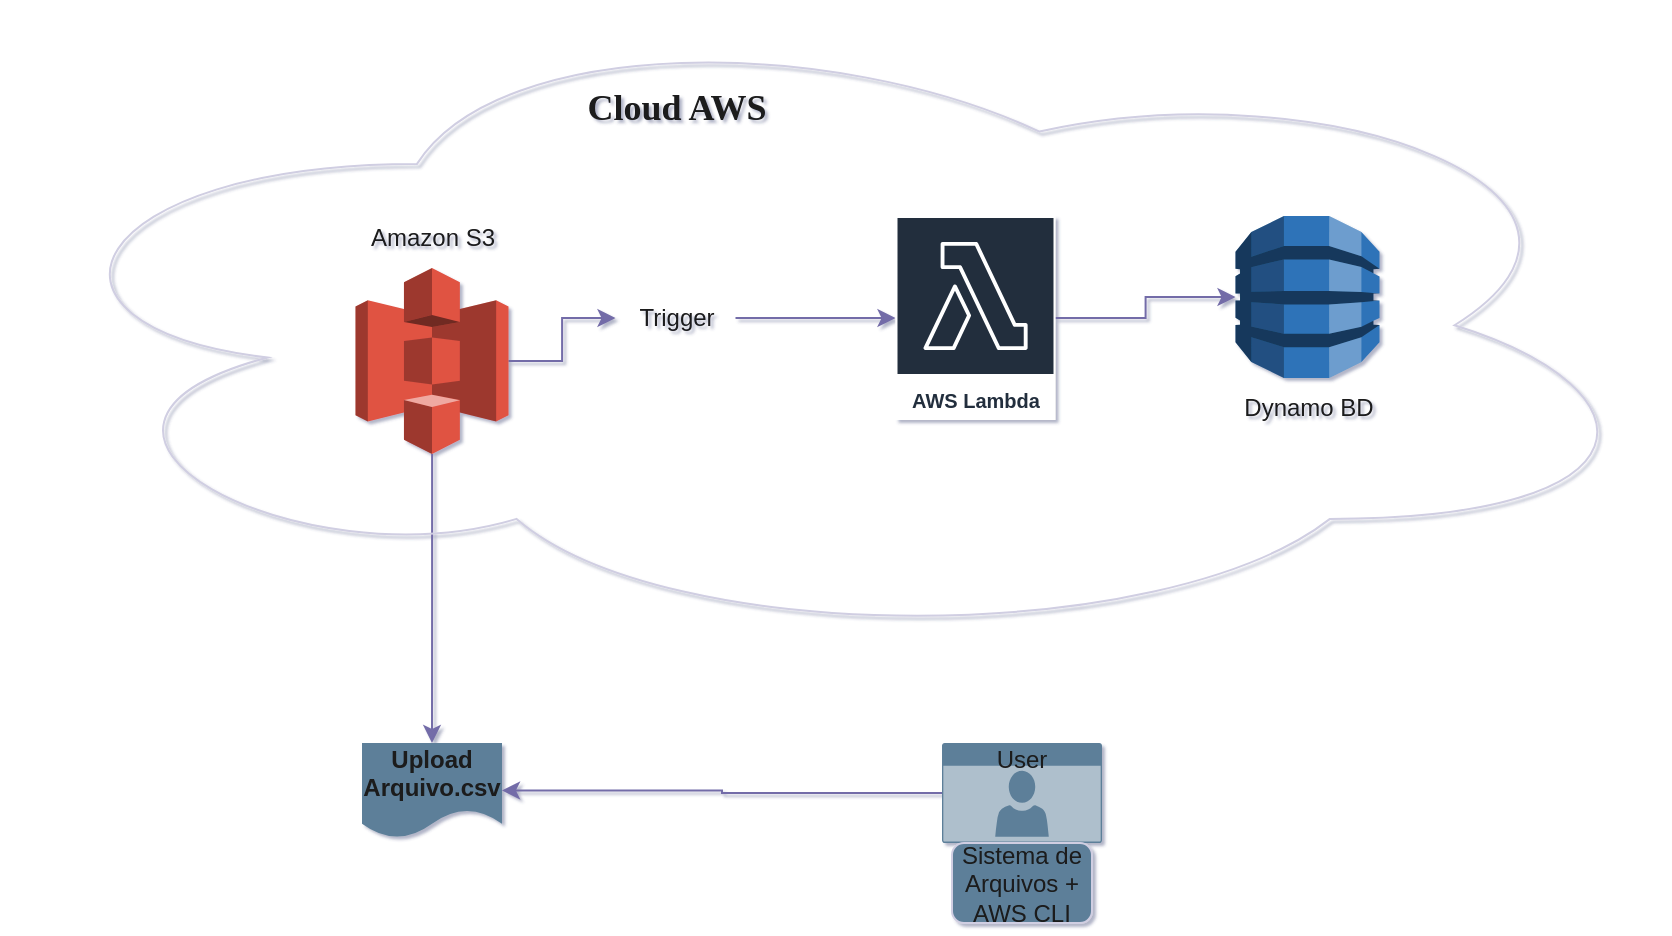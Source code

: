 <mxfile version="28.1.2">
  <diagram name="Página-1" id="FYqhoamfVeptjdHhNLTC">
    <mxGraphModel grid="1" page="1" gridSize="10" guides="1" tooltips="1" connect="1" arrows="1" fold="1" pageScale="1" pageWidth="827" pageHeight="1169" background="none" math="0" shadow="1">
      <root>
        <mxCell id="0" />
        <mxCell id="1" parent="0" />
        <mxCell id="us-UskLDHtqsXbpNX3MY-5" value="" style="edgeStyle=orthogonalEdgeStyle;rounded=0;orthogonalLoop=1;jettySize=auto;html=1;strokeColor=#736CA8;fontColor=#1A1A1A;" edge="1" parent="1" source="us-UskLDHtqsXbpNX3MY-2" target="us-UskLDHtqsXbpNX3MY-4">
          <mxGeometry relative="1" as="geometry" />
        </mxCell>
        <mxCell id="us-UskLDHtqsXbpNX3MY-2" value="User" style="html=1;whiteSpace=wrap;strokeColor=none;fillColor=#5D7F99;labelPosition=center;verticalLabelPosition=middle;verticalAlign=top;align=center;fontSize=12;outlineConnect=0;spacingTop=-6;fontColor=#1A1A1A;sketch=0;shape=mxgraph.sitemap.user;labelBackgroundColor=none;" vertex="1" parent="1">
          <mxGeometry x="450" y="337.5" width="80" height="50" as="geometry" />
        </mxCell>
        <mxCell id="us-UskLDHtqsXbpNX3MY-3" value="Sistema de Arquivos +&lt;div&gt;AWS CLI&lt;/div&gt;" style="whiteSpace=wrap;html=1;rounded=1;labelBackgroundColor=none;fillColor=#5D7F99;strokeColor=#D0CEE2;fontColor=#1A1A1A;" vertex="1" parent="1">
          <mxGeometry x="455" y="387.5" width="70" height="40" as="geometry" />
        </mxCell>
        <mxCell id="us-UskLDHtqsXbpNX3MY-4" value="&lt;div&gt;&lt;b style=&quot;background-color: transparent; color: light-dark(rgb(26, 26, 26), rgb(215, 215, 215));&quot;&gt;Upload Arquivo.csv&lt;/b&gt;&lt;/div&gt;" style="shape=document;whiteSpace=wrap;html=1;boundedLbl=1;verticalAlign=top;fillColor=#5D7F99;strokeColor=none;fontColor=#1A1A1A;spacingTop=-6;sketch=0;labelBackgroundColor=none;" vertex="1" parent="1">
          <mxGeometry x="160" y="337.5" width="70" height="47.5" as="geometry" />
        </mxCell>
        <mxCell id="us-UskLDHtqsXbpNX3MY-7" value="" style="edgeStyle=orthogonalEdgeStyle;rounded=0;orthogonalLoop=1;jettySize=auto;html=1;strokeColor=#736CA8;fontColor=#1A1A1A;" edge="1" parent="1" source="us-UskLDHtqsXbpNX3MY-6" target="us-UskLDHtqsXbpNX3MY-4">
          <mxGeometry relative="1" as="geometry" />
        </mxCell>
        <mxCell id="us-UskLDHtqsXbpNX3MY-11" value="" style="edgeStyle=orthogonalEdgeStyle;rounded=0;orthogonalLoop=1;jettySize=auto;html=1;strokeColor=#736CA8;fontColor=#1A1A1A;" edge="1" parent="1" source="us-UskLDHtqsXbpNX3MY-6" target="us-UskLDHtqsXbpNX3MY-10">
          <mxGeometry relative="1" as="geometry" />
        </mxCell>
        <mxCell id="us-UskLDHtqsXbpNX3MY-6" value="" style="outlineConnect=0;dashed=0;verticalLabelPosition=bottom;verticalAlign=top;align=center;html=1;shape=mxgraph.aws3.s3;fillColor=#E05243;gradientColor=none;strokeColor=#D0CEE2;fontColor=#1A1A1A;" vertex="1" parent="1">
          <mxGeometry x="156.75" y="100" width="76.5" height="93" as="geometry" />
        </mxCell>
        <mxCell id="us-UskLDHtqsXbpNX3MY-9" value="Amazon S3" style="text;html=1;align=center;verticalAlign=middle;resizable=0;points=[];autosize=1;strokeColor=none;fillColor=none;fontColor=#1A1A1A;" vertex="1" parent="1">
          <mxGeometry x="150" y="70" width="90" height="30" as="geometry" />
        </mxCell>
        <mxCell id="us-UskLDHtqsXbpNX3MY-15" value="" style="edgeStyle=orthogonalEdgeStyle;rounded=0;orthogonalLoop=1;jettySize=auto;html=1;strokeColor=#736CA8;fontColor=#1A1A1A;" edge="1" parent="1" source="us-UskLDHtqsXbpNX3MY-10" target="us-UskLDHtqsXbpNX3MY-14">
          <mxGeometry relative="1" as="geometry" />
        </mxCell>
        <mxCell id="us-UskLDHtqsXbpNX3MY-10" value="Trigger" style="text;html=1;align=center;verticalAlign=middle;resizable=0;points=[];autosize=1;strokeColor=none;fillColor=none;fontColor=#1A1A1A;" vertex="1" parent="1">
          <mxGeometry x="286.75" y="110" width="60" height="30" as="geometry" />
        </mxCell>
        <mxCell id="us-UskLDHtqsXbpNX3MY-17" value="" style="edgeStyle=orthogonalEdgeStyle;rounded=0;orthogonalLoop=1;jettySize=auto;html=1;strokeColor=#736CA8;fontColor=#1A1A1A;" edge="1" parent="1" source="us-UskLDHtqsXbpNX3MY-14" target="us-UskLDHtqsXbpNX3MY-16">
          <mxGeometry relative="1" as="geometry" />
        </mxCell>
        <mxCell id="us-UskLDHtqsXbpNX3MY-14" value="AWS Lambda" style="sketch=0;outlineConnect=0;fontColor=#232F3E;gradientColor=none;strokeColor=#ffffff;fillColor=#232F3E;dashed=0;verticalLabelPosition=middle;verticalAlign=bottom;align=center;html=1;whiteSpace=wrap;fontSize=10;fontStyle=1;spacing=3;shape=mxgraph.aws4.productIcon;prIcon=mxgraph.aws4.lambda;" vertex="1" parent="1">
          <mxGeometry x="426.75" y="74" width="80" height="102" as="geometry" />
        </mxCell>
        <mxCell id="us-UskLDHtqsXbpNX3MY-16" value="" style="outlineConnect=0;dashed=0;verticalLabelPosition=bottom;verticalAlign=top;align=center;html=1;shape=mxgraph.aws3.dynamo_db;fillColor=#2E73B8;gradientColor=none;strokeColor=#D0CEE2;fontColor=#1A1A1A;" vertex="1" parent="1">
          <mxGeometry x="596.75" y="74" width="72" height="81" as="geometry" />
        </mxCell>
        <mxCell id="us-UskLDHtqsXbpNX3MY-18" value="Dynamo BD" style="text;html=1;align=center;verticalAlign=middle;resizable=0;points=[];autosize=1;strokeColor=none;fillColor=none;fontColor=#1A1A1A;" vertex="1" parent="1">
          <mxGeometry x="587.75" y="155" width="90" height="30" as="geometry" />
        </mxCell>
        <mxCell id="us-UskLDHtqsXbpNX3MY-24" value="" style="ellipse;shape=cloud;whiteSpace=wrap;html=1;strokeColor=light-dark(#D0CEE2,#FFFFFF);fontColor=#1A1A1A;fillColor=none;" vertex="1" parent="1">
          <mxGeometry x="-20" y="-32.75" width="830" height="322.75" as="geometry" />
        </mxCell>
        <mxCell id="us-UskLDHtqsXbpNX3MY-25" value="&lt;b&gt;&lt;font face=&quot;Comic Sans MS&quot; style=&quot;font-size: 18px;&quot;&gt;Cloud AWS&lt;/font&gt;&lt;/b&gt;" style="text;html=1;align=center;verticalAlign=middle;resizable=0;points=[];autosize=1;strokeColor=none;fillColor=none;fontColor=#1A1A1A;" vertex="1" parent="1">
          <mxGeometry x="256.75" width="120" height="40" as="geometry" />
        </mxCell>
      </root>
    </mxGraphModel>
  </diagram>
</mxfile>
